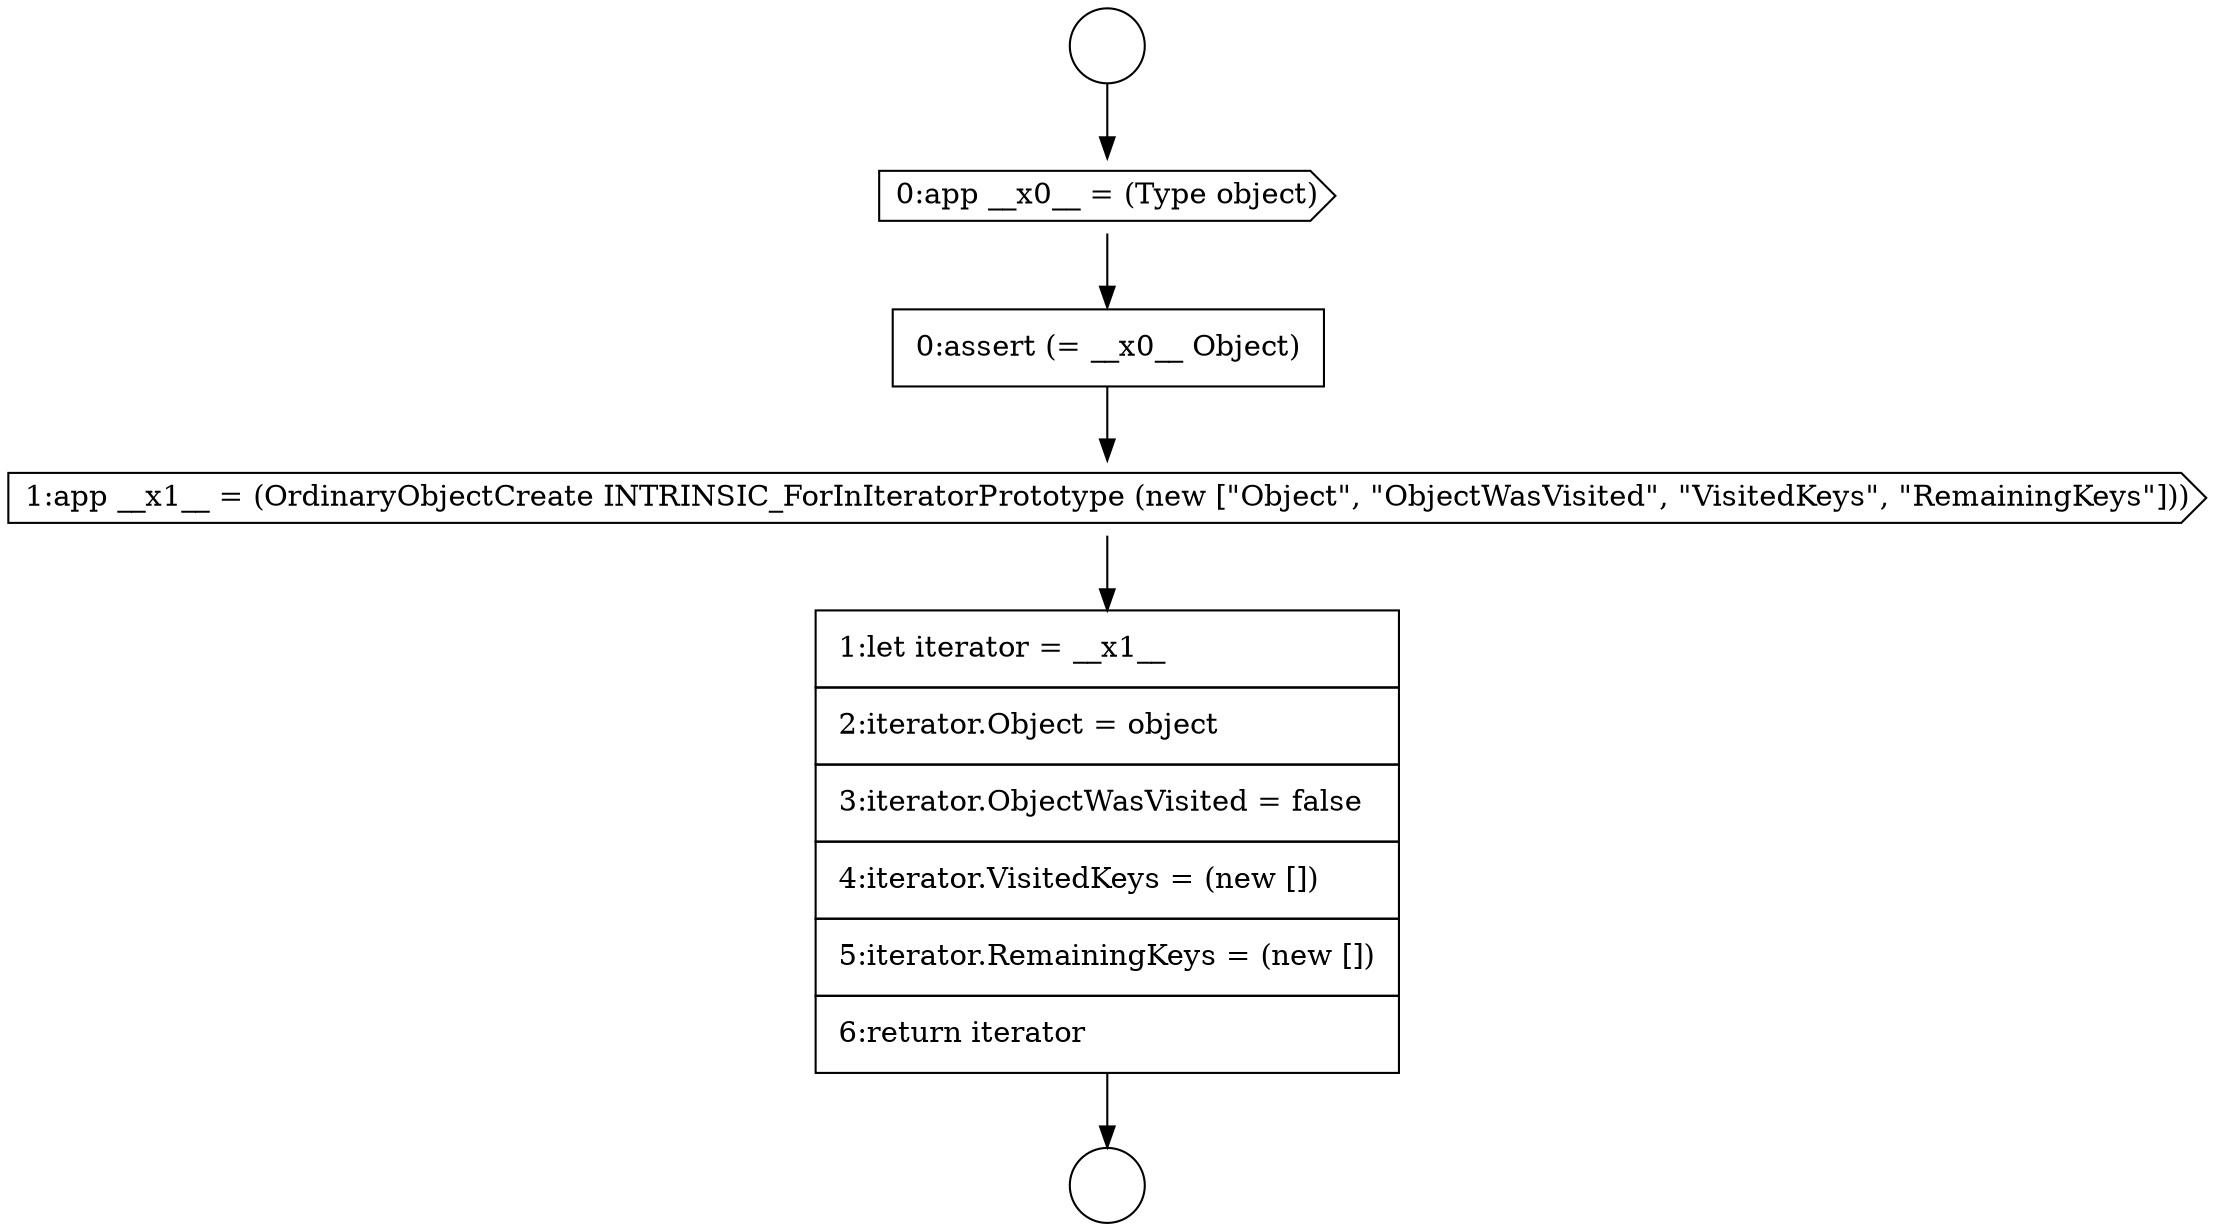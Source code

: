 digraph {
  node7845 [shape=none, margin=0, label=<<font color="black">
    <table border="0" cellborder="1" cellspacing="0" cellpadding="10">
      <tr><td align="left">1:let iterator = __x1__</td></tr>
      <tr><td align="left">2:iterator.Object = object</td></tr>
      <tr><td align="left">3:iterator.ObjectWasVisited = false</td></tr>
      <tr><td align="left">4:iterator.VisitedKeys = (new [])</td></tr>
      <tr><td align="left">5:iterator.RemainingKeys = (new [])</td></tr>
      <tr><td align="left">6:return iterator</td></tr>
    </table>
  </font>> color="black" fillcolor="white" style=filled]
  node7842 [shape=cds, label=<<font color="black">0:app __x0__ = (Type object)</font>> color="black" fillcolor="white" style=filled]
  node7841 [shape=circle label=" " color="black" fillcolor="white" style=filled]
  node7843 [shape=none, margin=0, label=<<font color="black">
    <table border="0" cellborder="1" cellspacing="0" cellpadding="10">
      <tr><td align="left">0:assert (= __x0__ Object)</td></tr>
    </table>
  </font>> color="black" fillcolor="white" style=filled]
  node7844 [shape=cds, label=<<font color="black">1:app __x1__ = (OrdinaryObjectCreate INTRINSIC_ForInIteratorPrototype (new [&quot;Object&quot;, &quot;ObjectWasVisited&quot;, &quot;VisitedKeys&quot;, &quot;RemainingKeys&quot;]))</font>> color="black" fillcolor="white" style=filled]
  node7840 [shape=circle label=" " color="black" fillcolor="white" style=filled]
  node7845 -> node7841 [ color="black"]
  node7844 -> node7845 [ color="black"]
  node7843 -> node7844 [ color="black"]
  node7842 -> node7843 [ color="black"]
  node7840 -> node7842 [ color="black"]
}
